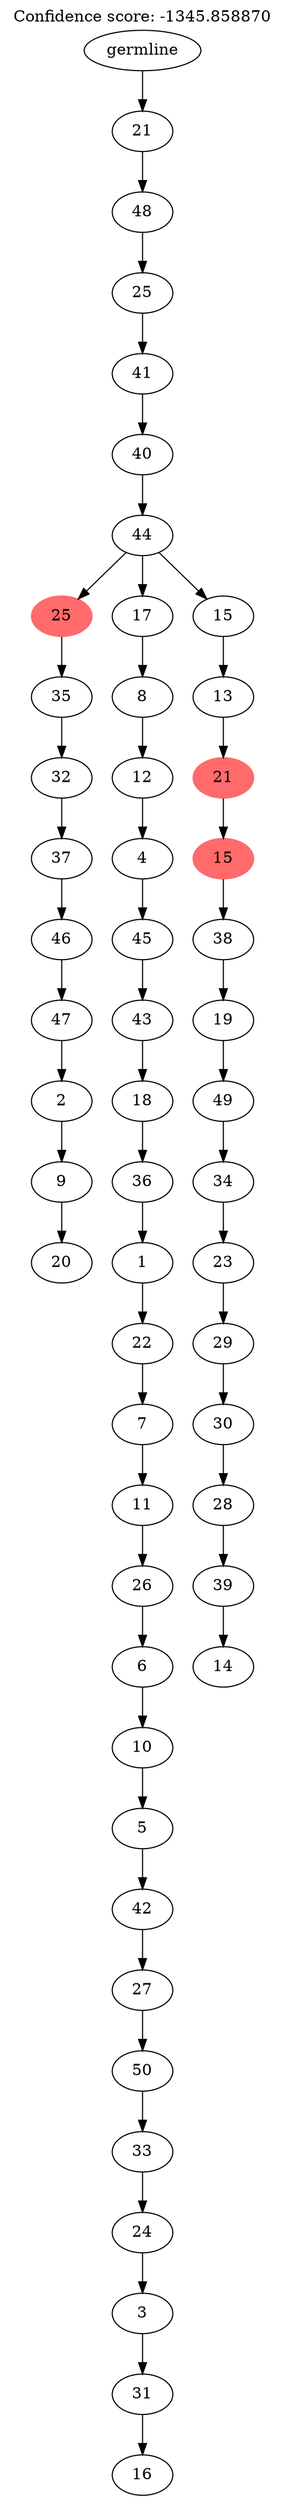 digraph g {
	"52" -> "53";
	"53" [label="20"];
	"51" -> "52";
	"52" [label="9"];
	"50" -> "51";
	"51" [label="2"];
	"49" -> "50";
	"50" [label="47"];
	"48" -> "49";
	"49" [label="46"];
	"47" -> "48";
	"48" [label="37"];
	"46" -> "47";
	"47" [label="32"];
	"45" -> "46";
	"46" [label="35"];
	"43" -> "44";
	"44" [label="16"];
	"42" -> "43";
	"43" [label="31"];
	"41" -> "42";
	"42" [label="3"];
	"40" -> "41";
	"41" [label="24"];
	"39" -> "40";
	"40" [label="33"];
	"38" -> "39";
	"39" [label="50"];
	"37" -> "38";
	"38" [label="27"];
	"36" -> "37";
	"37" [label="42"];
	"35" -> "36";
	"36" [label="5"];
	"34" -> "35";
	"35" [label="10"];
	"33" -> "34";
	"34" [label="6"];
	"32" -> "33";
	"33" [label="26"];
	"31" -> "32";
	"32" [label="11"];
	"30" -> "31";
	"31" [label="7"];
	"29" -> "30";
	"30" [label="22"];
	"28" -> "29";
	"29" [label="1"];
	"27" -> "28";
	"28" [label="36"];
	"26" -> "27";
	"27" [label="18"];
	"25" -> "26";
	"26" [label="43"];
	"24" -> "25";
	"25" [label="45"];
	"23" -> "24";
	"24" [label="4"];
	"22" -> "23";
	"23" [label="12"];
	"21" -> "22";
	"22" [label="8"];
	"19" -> "20";
	"20" [label="14"];
	"18" -> "19";
	"19" [label="39"];
	"17" -> "18";
	"18" [label="28"];
	"16" -> "17";
	"17" [label="30"];
	"15" -> "16";
	"16" [label="29"];
	"14" -> "15";
	"15" [label="23"];
	"13" -> "14";
	"14" [label="34"];
	"12" -> "13";
	"13" [label="49"];
	"11" -> "12";
	"12" [label="19"];
	"10" -> "11";
	"11" [label="38"];
	"9" -> "10";
	"10" [color=indianred1, style=filled, label="15"];
	"8" -> "9";
	"9" [color=indianred1, style=filled, label="21"];
	"7" -> "8";
	"8" [label="13"];
	"6" -> "7";
	"7" [label="15"];
	"6" -> "21";
	"21" [label="17"];
	"6" -> "45";
	"45" [color=indianred1, style=filled, label="25"];
	"5" -> "6";
	"6" [label="44"];
	"4" -> "5";
	"5" [label="40"];
	"3" -> "4";
	"4" [label="41"];
	"2" -> "3";
	"3" [label="25"];
	"1" -> "2";
	"2" [label="48"];
	"0" -> "1";
	"1" [label="21"];
	"0" [label="germline"];
	labelloc="t";
	label="Confidence score: -1345.858870";
}
